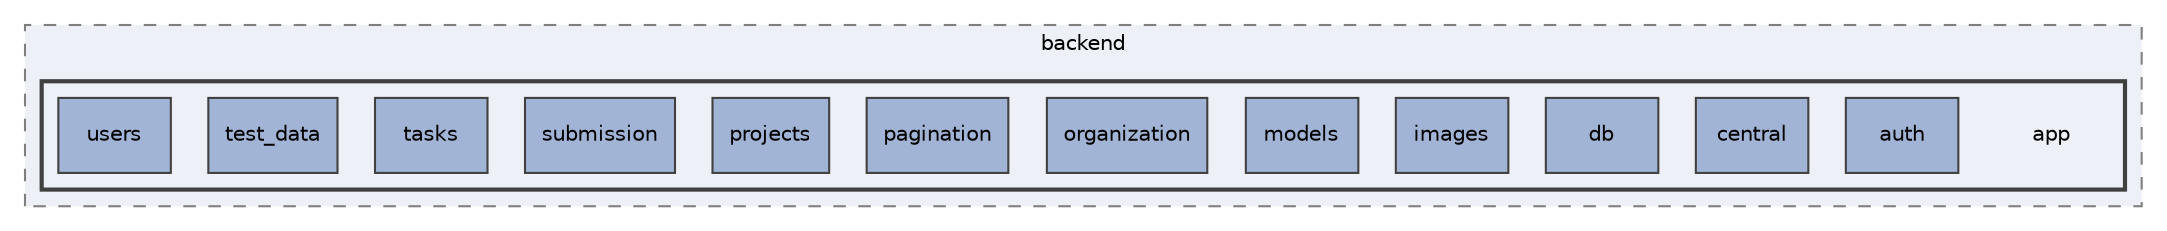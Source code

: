 digraph "/sam/repos/open-source/fmtm/src/backend/app"
{
 // LATEX_PDF_SIZE
  edge [fontname="Helvetica",fontsize="10",labelfontname="Helvetica",labelfontsize="10"];
  node [fontname="Helvetica",fontsize="10",shape=record];
  compound=true
  subgraph clusterdir_3f615ade772d23cefe5e20dcb18424a2 {
    graph [ bgcolor="#edf0f7", pencolor="grey50", style="filled,dashed,", label="backend", fontname="Helvetica", fontsize="10", URL="dir_3f615ade772d23cefe5e20dcb18424a2.html"]
  subgraph clusterdir_83c7eb4aad812b981700cf0adce5b6de {
    graph [ bgcolor="#edf0f7", pencolor="grey25", style="filled,bold,", label="", fontname="Helvetica", fontsize="10", URL="dir_83c7eb4aad812b981700cf0adce5b6de.html"]
    dir_83c7eb4aad812b981700cf0adce5b6de [shape=plaintext, label="app"];
  dir_7fa2196ed233ae28e7f5eb783bc529c7 [shape=box, label="auth", style="filled,", fillcolor="#a2b4d6", color="grey25", URL="dir_7fa2196ed233ae28e7f5eb783bc529c7.html"];
  dir_f4f832b8889113021bd18ee7d835548a [shape=box, label="central", style="filled,", fillcolor="#a2b4d6", color="grey25", URL="dir_f4f832b8889113021bd18ee7d835548a.html"];
  dir_db2587956e68707a43f40b3bd1987629 [shape=box, label="db", style="filled,", fillcolor="#a2b4d6", color="grey25", URL="dir_db2587956e68707a43f40b3bd1987629.html"];
  dir_6c83a3e47f045bff04219446f70f5c81 [shape=box, label="images", style="filled,", fillcolor="#a2b4d6", color="grey25", URL="dir_6c83a3e47f045bff04219446f70f5c81.html"];
  dir_3b90816b8e609c736a7de6fb45efc502 [shape=box, label="models", style="filled,", fillcolor="#a2b4d6", color="grey25", URL="dir_3b90816b8e609c736a7de6fb45efc502.html"];
  dir_4fe324bae751b96097bd26cd25b0aa46 [shape=box, label="organization", style="filled,", fillcolor="#a2b4d6", color="grey25", URL="dir_4fe324bae751b96097bd26cd25b0aa46.html"];
  dir_0309c3ef90140845fb35dbcaf91a6f02 [shape=box, label="pagination", style="filled,", fillcolor="#a2b4d6", color="grey25", URL="dir_0309c3ef90140845fb35dbcaf91a6f02.html"];
  dir_436f26b891d4af2ccc6c41e5d8c849c4 [shape=box, label="projects", style="filled,", fillcolor="#a2b4d6", color="grey25", URL="dir_436f26b891d4af2ccc6c41e5d8c849c4.html"];
  dir_c5f9fb83722815006bdedd511b5ab00f [shape=box, label="submission", style="filled,", fillcolor="#a2b4d6", color="grey25", URL="dir_c5f9fb83722815006bdedd511b5ab00f.html"];
  dir_bc90566805e8f5303dce0d551076836d [shape=box, label="tasks", style="filled,", fillcolor="#a2b4d6", color="grey25", URL="dir_bc90566805e8f5303dce0d551076836d.html"];
  dir_909f6e2c185d78f3a848820b4af5dbe0 [shape=box, label="test_data", style="filled,", fillcolor="#a2b4d6", color="grey25", URL="dir_909f6e2c185d78f3a848820b4af5dbe0.html"];
  dir_3a4f145ab5844076f30fd0be88005dbb [shape=box, label="users", style="filled,", fillcolor="#a2b4d6", color="grey25", URL="dir_3a4f145ab5844076f30fd0be88005dbb.html"];
  }
  }
}
